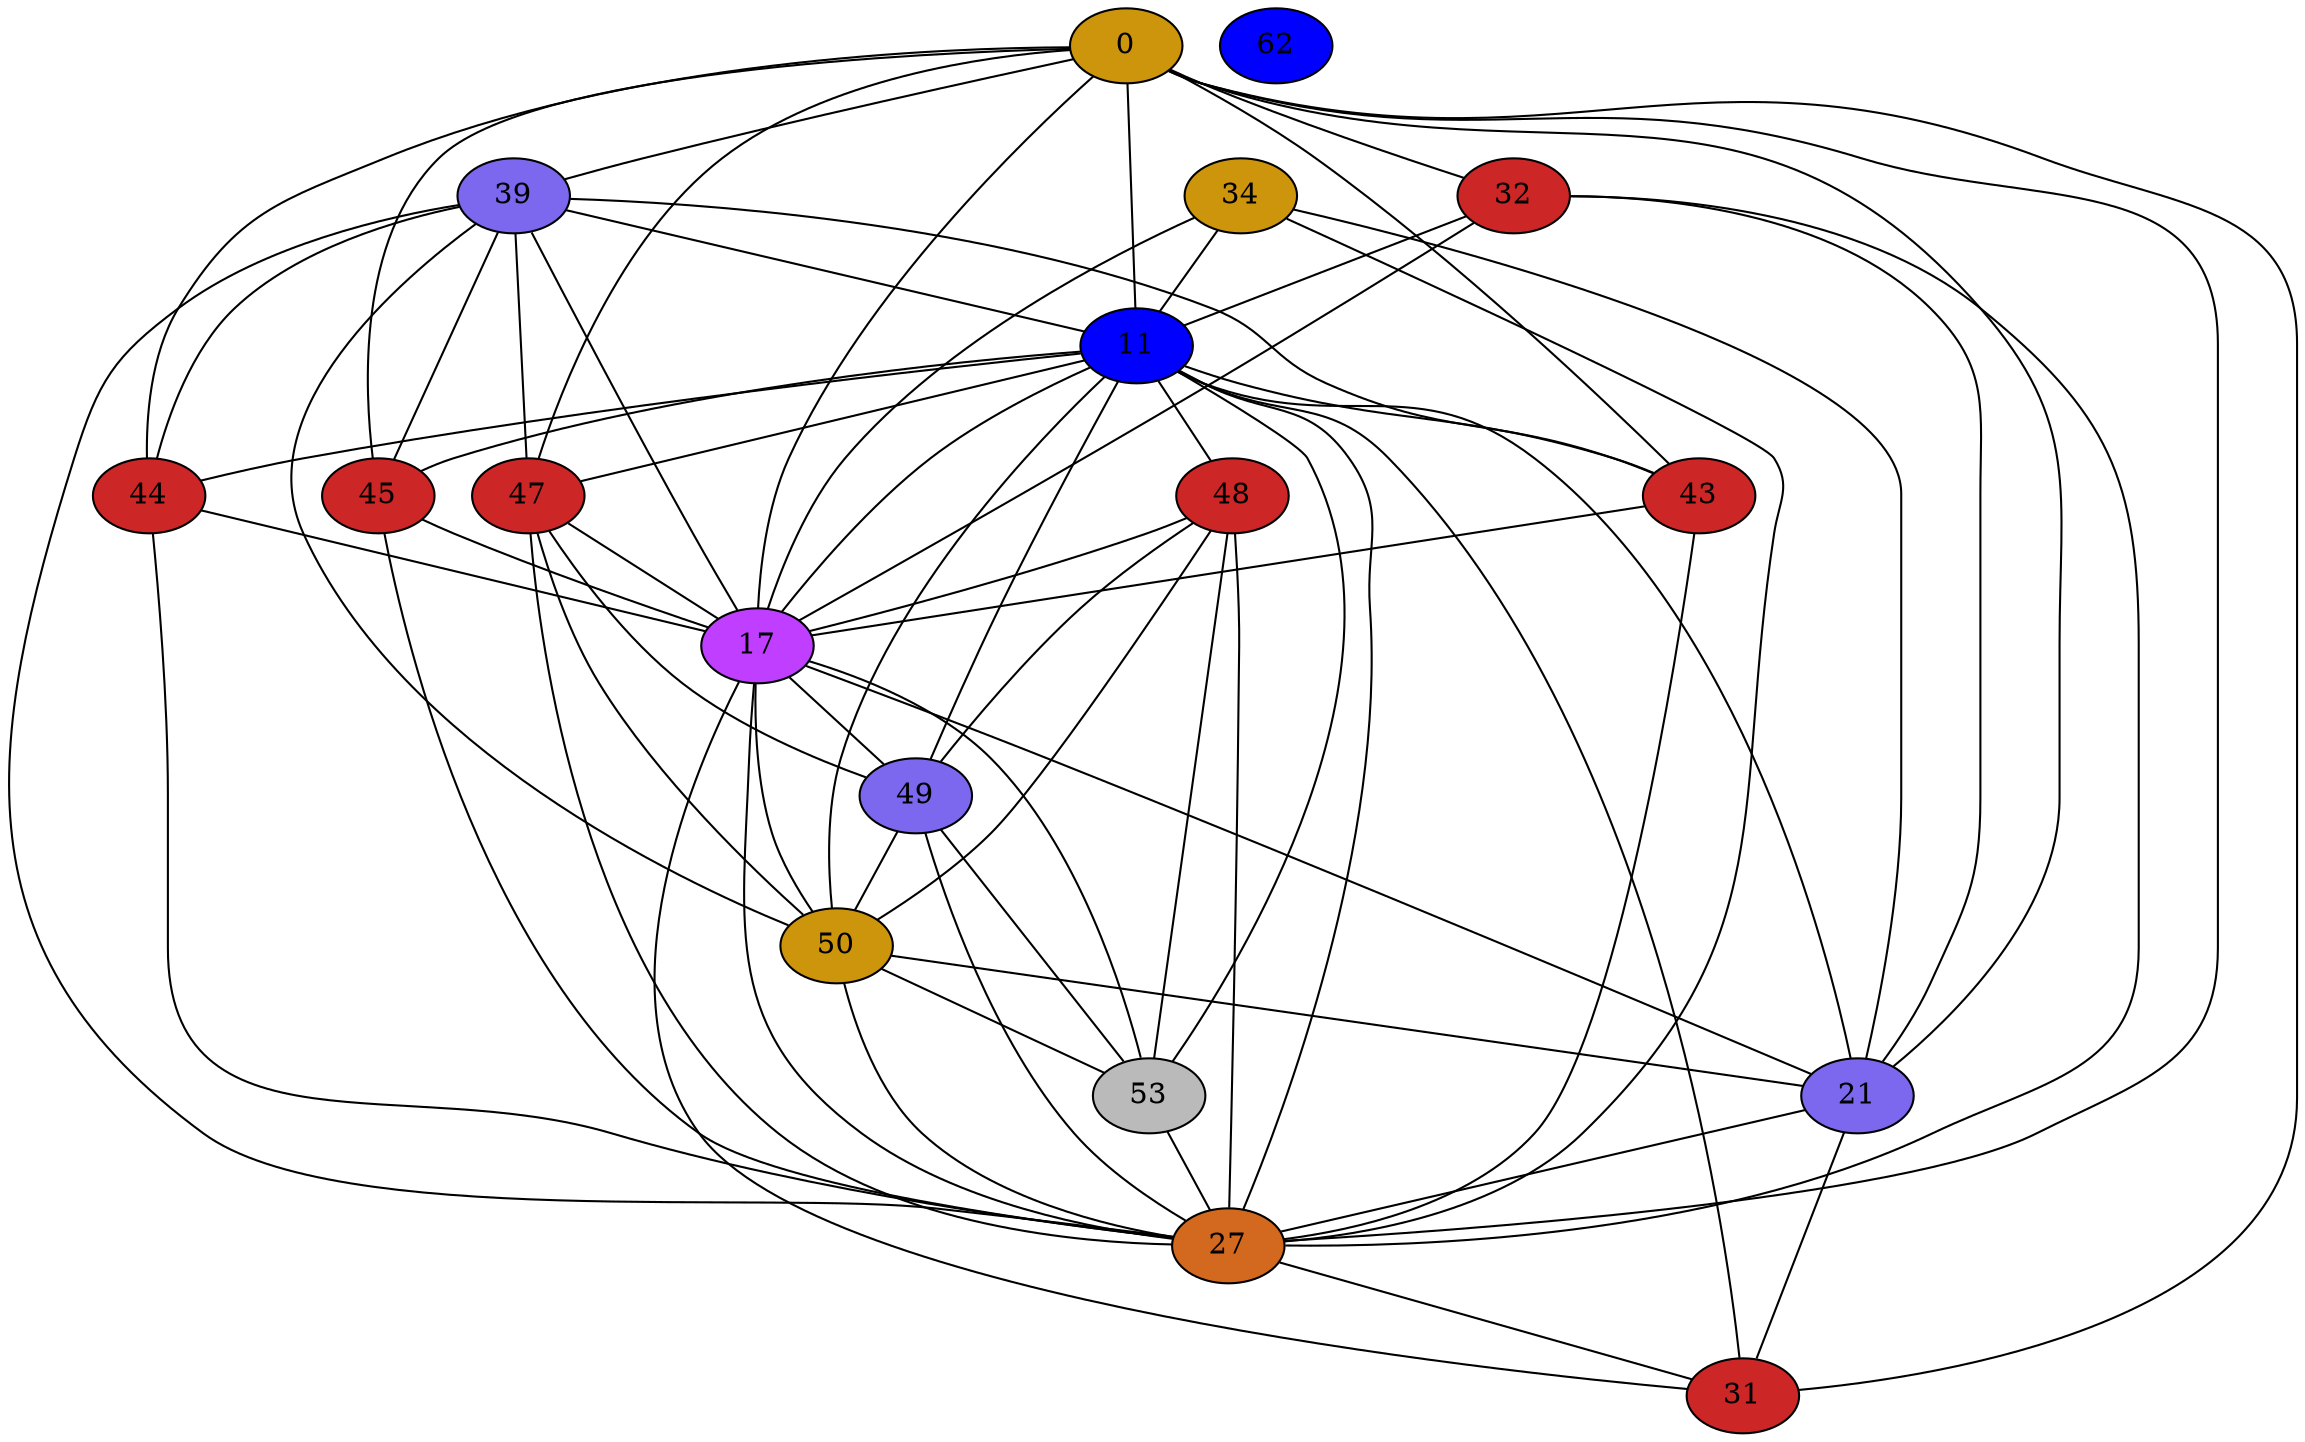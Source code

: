 strict graph {
0[label="0" style=filled fillcolor="darkgoldenrod3"];
0 -- 32
0 -- 17
0 -- 21
0 -- 39
0 -- 43
0 -- 27
0 -- 11
0 -- 44
0 -- 45
0 -- 47
0 -- 31
32[label="32" style=filled fillcolor="firebrick3"];
32 -- 0
32 -- 17
32 -- 21
32 -- 11
32 -- 27
34[label="34" style=filled fillcolor="darkgoldenrod3"];
34 -- 17
34 -- 21
34 -- 11
34 -- 27
39[label="39" style=filled fillcolor="mediumslateblue"];
39 -- 0
39 -- 17
39 -- 50
39 -- 43
39 -- 11
39 -- 27
39 -- 44
39 -- 45
39 -- 47
11[label="11" style=filled fillcolor="blue1"];
11 -- 32
11 -- 0
11 -- 34
11 -- 39
11 -- 43
11 -- 44
11 -- 45
11 -- 47
11 -- 48
11 -- 49
11 -- 17
11 -- 50
11 -- 53
11 -- 21
11 -- 27
11 -- 31
43[label="43" style=filled fillcolor="firebrick3"];
43 -- 0
43 -- 17
43 -- 39
43 -- 11
43 -- 27
44[label="44" style=filled fillcolor="firebrick3"];
44 -- 0
44 -- 17
44 -- 39
44 -- 11
44 -- 27
45[label="45" style=filled fillcolor="firebrick3"];
45 -- 0
45 -- 17
45 -- 39
45 -- 11
45 -- 27
47[label="47" style=filled fillcolor="firebrick3"];
47 -- 0
47 -- 49
47 -- 17
47 -- 50
47 -- 39
47 -- 11
47 -- 27
48[label="48" style=filled fillcolor="firebrick3"];
48 -- 17
48 -- 49
48 -- 50
48 -- 53
48 -- 11
48 -- 27
17[label="17" style=filled fillcolor="darkorchid1"];
17 -- 32
17 -- 0
17 -- 34
17 -- 39
17 -- 43
17 -- 11
17 -- 44
17 -- 45
17 -- 47
17 -- 48
17 -- 49
17 -- 50
17 -- 53
17 -- 21
17 -- 27
17 -- 31
49[label="49" style=filled fillcolor="mediumslateblue"];
49 -- 48
49 -- 17
49 -- 50
49 -- 53
49 -- 11
49 -- 27
49 -- 47
50[label="50" style=filled fillcolor="darkgoldenrod3"];
50 -- 48
50 -- 49
50 -- 17
50 -- 53
50 -- 21
50 -- 39
50 -- 11
50 -- 27
50 -- 47
53[label="53" style=filled fillcolor="gray73"];
53 -- 48
53 -- 17
53 -- 49
53 -- 50
53 -- 11
53 -- 27
21[label="21" style=filled fillcolor="mediumslateblue"];
21 -- 32
21 -- 0
21 -- 17
21 -- 50
21 -- 34
21 -- 27
21 -- 11
21 -- 31
27[label="27" style=filled fillcolor="chocolate"];
27 -- 32
27 -- 0
27 -- 34
27 -- 39
27 -- 43
27 -- 11
27 -- 44
27 -- 45
27 -- 47
27 -- 48
27 -- 49
27 -- 17
27 -- 50
27 -- 53
27 -- 21
27 -- 31
62[label="62" style=filled fillcolor="blue1"];
31[label="31" style=filled fillcolor="firebrick3"];
31 -- 0
31 -- 17
31 -- 21
31 -- 11
31 -- 27
}